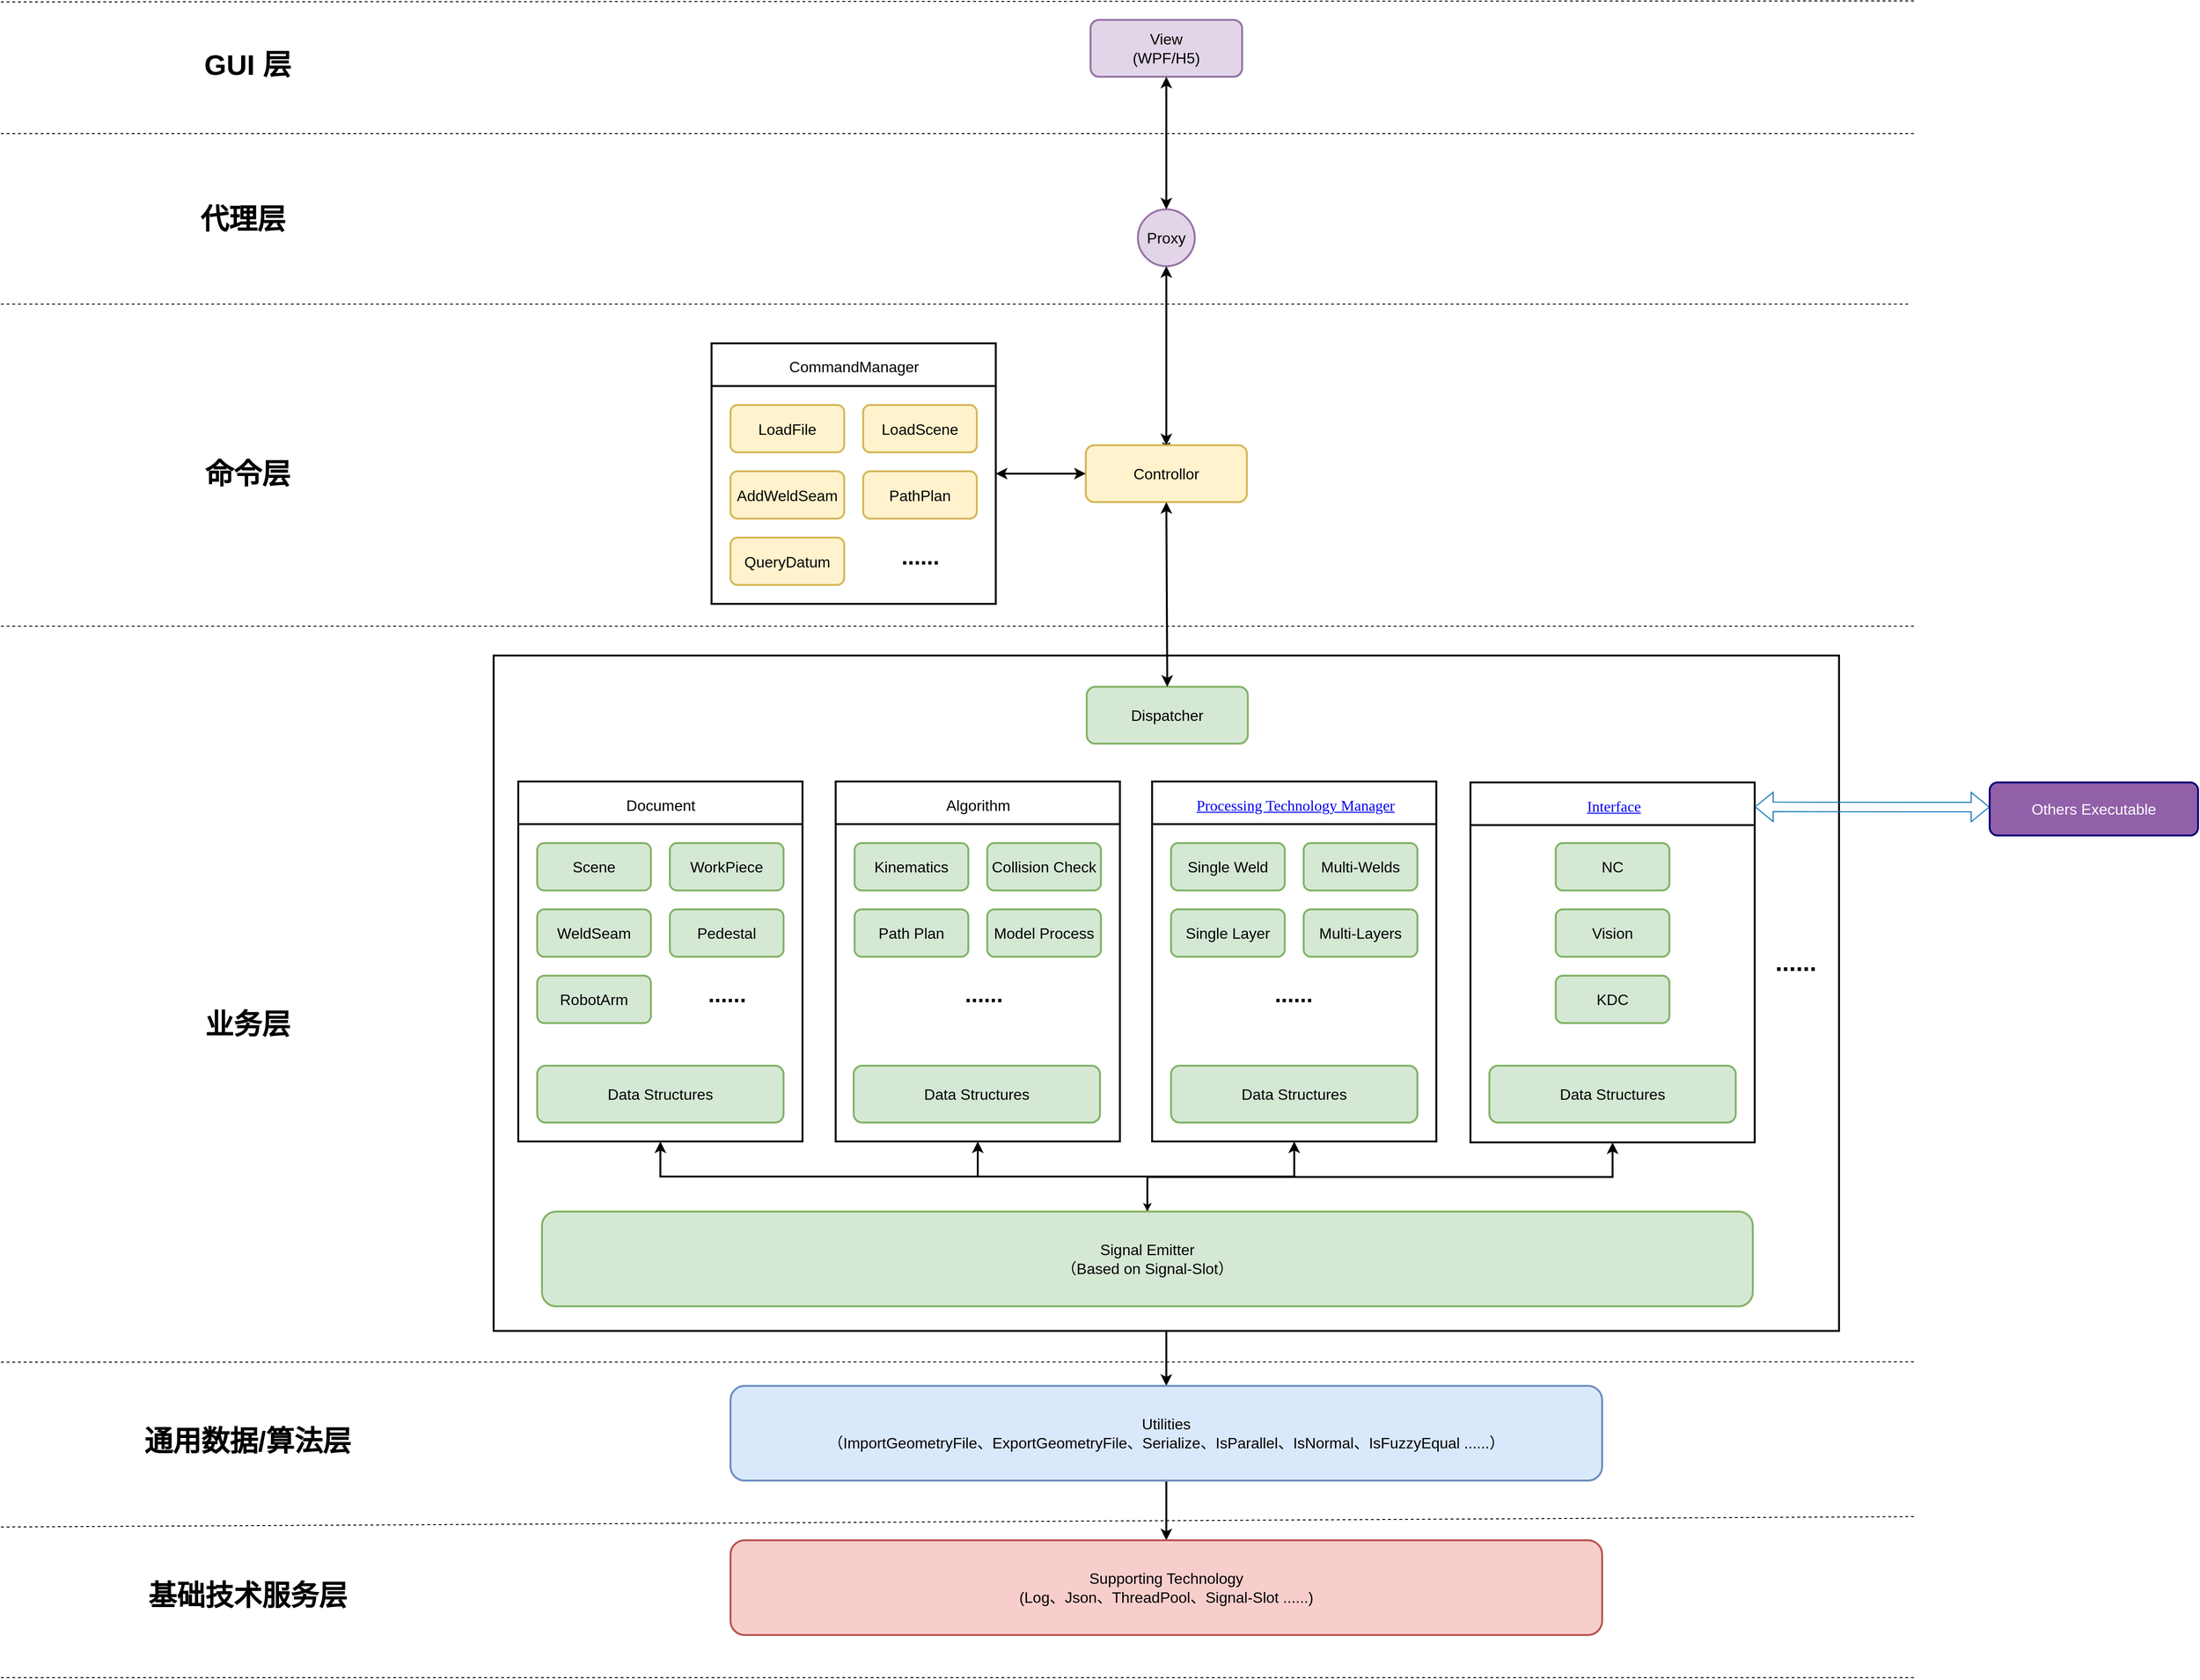 <mxfile version="22.1.11" type="github">
  <diagram id="yPxyJZ8AM_hMuL3Unpa9" name="CypWeld框架图">
    <mxGraphModel dx="2537" dy="892" grid="1" gridSize="10" guides="1" tooltips="1" connect="1" arrows="1" fold="1" page="1" pageScale="1" pageWidth="850" pageHeight="1100" math="0" shadow="0">
      <root>
        <mxCell id="0" />
        <mxCell id="1" parent="0" />
        <mxCell id="YHvRVOKzMJYLpWbsDZpP-259" style="edgeStyle=orthogonalEdgeStyle;rounded=0;orthogonalLoop=1;jettySize=auto;html=1;entryX=0.5;entryY=0;entryDx=0;entryDy=0;strokeWidth=2;" edge="1" parent="1" source="YHvRVOKzMJYLpWbsDZpP-242" target="YHvRVOKzMJYLpWbsDZpP-223">
          <mxGeometry relative="1" as="geometry" />
        </mxCell>
        <mxCell id="YHvRVOKzMJYLpWbsDZpP-242" value="" style="rounded=0;whiteSpace=wrap;html=1;fillColor=none;strokeWidth=2;" vertex="1" parent="1">
          <mxGeometry x="-239" y="940" width="1420" height="713" as="geometry" />
        </mxCell>
        <mxCell id="YHvRVOKzMJYLpWbsDZpP-187" value="" style="rounded=0;whiteSpace=wrap;html=1;fillColor=none;strokeWidth=2;" vertex="1" parent="1">
          <mxGeometry x="-9" y="610.5" width="300" height="275" as="geometry" />
        </mxCell>
        <mxCell id="YHvRVOKzMJYLpWbsDZpP-177" value="&lt;font style=&quot;font-size: 16px;&quot;&gt;View&lt;br&gt;(WPF/H5)&lt;/font&gt;" style="rounded=1;whiteSpace=wrap;html=1;fillColor=#e1d5e7;strokeColor=#9673a6;strokeWidth=2;" vertex="1" parent="1">
          <mxGeometry x="391" y="269" width="160" height="60" as="geometry" />
        </mxCell>
        <mxCell id="YHvRVOKzMJYLpWbsDZpP-225" style="edgeStyle=orthogonalEdgeStyle;rounded=0;orthogonalLoop=1;jettySize=auto;html=1;exitX=0.5;exitY=0;exitDx=0;exitDy=0;" edge="1" parent="1" source="YHvRVOKzMJYLpWbsDZpP-178">
          <mxGeometry relative="1" as="geometry">
            <mxPoint x="471" y="724" as="targetPoint" />
          </mxGeometry>
        </mxCell>
        <mxCell id="YHvRVOKzMJYLpWbsDZpP-178" value="&lt;font style=&quot;&quot;&gt;&lt;font style=&quot;font-size: 16px;&quot;&gt;Controllor&lt;/font&gt;&lt;br&gt;&lt;/font&gt;" style="rounded=1;whiteSpace=wrap;html=1;fillColor=#fff2cc;strokeColor=#d6b656;strokeWidth=2;" vertex="1" parent="1">
          <mxGeometry x="386" y="718" width="170" height="60" as="geometry" />
        </mxCell>
        <mxCell id="YHvRVOKzMJYLpWbsDZpP-180" value="&lt;font style=&quot;font-size: 16px;&quot;&gt;LoadFile&lt;/font&gt;" style="rounded=1;whiteSpace=wrap;html=1;fillColor=#fff2cc;strokeColor=#d6b656;strokeWidth=2;" vertex="1" parent="1">
          <mxGeometry x="11" y="675.5" width="120" height="50" as="geometry" />
        </mxCell>
        <mxCell id="YHvRVOKzMJYLpWbsDZpP-181" value="&lt;font style=&quot;font-size: 16px;&quot;&gt;LoadScene&lt;/font&gt;" style="rounded=1;whiteSpace=wrap;html=1;fillColor=#fff2cc;strokeColor=#d6b656;strokeWidth=2;" vertex="1" parent="1">
          <mxGeometry x="151" y="675.5" width="120" height="50" as="geometry" />
        </mxCell>
        <mxCell id="YHvRVOKzMJYLpWbsDZpP-182" value="&lt;font style=&quot;font-size: 16px;&quot;&gt;AddWeldSeam&lt;/font&gt;" style="rounded=1;whiteSpace=wrap;html=1;fillColor=#fff2cc;strokeColor=#d6b656;strokeWidth=2;" vertex="1" parent="1">
          <mxGeometry x="11" y="745.5" width="120" height="50" as="geometry" />
        </mxCell>
        <mxCell id="YHvRVOKzMJYLpWbsDZpP-183" value="&lt;font style=&quot;font-size: 16px;&quot;&gt;PathPlan&lt;/font&gt;" style="rounded=1;whiteSpace=wrap;html=1;fillColor=#fff2cc;strokeColor=#d6b656;strokeWidth=2;" vertex="1" parent="1">
          <mxGeometry x="151" y="745.5" width="120" height="50" as="geometry" />
        </mxCell>
        <mxCell id="YHvRVOKzMJYLpWbsDZpP-184" value="&lt;font style=&quot;font-size: 16px;&quot;&gt;QueryDatum&lt;/font&gt;" style="rounded=1;whiteSpace=wrap;html=1;fillColor=#fff2cc;strokeColor=#d6b656;strokeWidth=2;" vertex="1" parent="1">
          <mxGeometry x="11" y="815.5" width="120" height="50" as="geometry" />
        </mxCell>
        <mxCell id="YHvRVOKzMJYLpWbsDZpP-186" value="......" style="text;strokeColor=none;fillColor=none;html=1;fontSize=24;fontStyle=1;verticalAlign=middle;align=center;strokeWidth=2;" vertex="1" parent="1">
          <mxGeometry x="161" y="815.5" width="100" height="40" as="geometry" />
        </mxCell>
        <mxCell id="YHvRVOKzMJYLpWbsDZpP-190" value="&lt;font style=&quot;font-size: 16px;&quot;&gt;Dispatcher&lt;/font&gt;" style="rounded=1;whiteSpace=wrap;html=1;fillColor=#d5e8d4;strokeColor=#82b366;strokeWidth=2;" vertex="1" parent="1">
          <mxGeometry x="387" y="973" width="170" height="60" as="geometry" />
        </mxCell>
        <mxCell id="YHvRVOKzMJYLpWbsDZpP-194" value="&lt;span style=&quot;font-weight: normal;&quot;&gt;&lt;font style=&quot;font-size: 16px;&quot;&gt;CommandManager&lt;/font&gt;&lt;/span&gt;" style="text;strokeColor=default;fillColor=none;html=1;fontSize=24;fontStyle=1;verticalAlign=middle;align=center;strokeWidth=2;" vertex="1" parent="1">
          <mxGeometry x="-9" y="610.5" width="300" height="45" as="geometry" />
        </mxCell>
        <mxCell id="YHvRVOKzMJYLpWbsDZpP-195" value="&lt;font style=&quot;font-size: 16px;&quot;&gt;Proxy&lt;/font&gt;" style="ellipse;whiteSpace=wrap;html=1;aspect=fixed;fillColor=#e1d5e7;strokeColor=#9673a6;strokeWidth=2;" vertex="1" parent="1">
          <mxGeometry x="441" y="469" width="60" height="60" as="geometry" />
        </mxCell>
        <mxCell id="YHvRVOKzMJYLpWbsDZpP-199" value="" style="rounded=0;whiteSpace=wrap;html=1;fillColor=none;strokeWidth=2;strokeColor=#000000;" vertex="1" parent="1">
          <mxGeometry x="-213" y="1073" width="300" height="380" as="geometry" />
        </mxCell>
        <mxCell id="YHvRVOKzMJYLpWbsDZpP-200" value="&lt;font style=&quot;font-size: 16px;&quot;&gt;Scene&lt;/font&gt;" style="rounded=1;whiteSpace=wrap;html=1;fillColor=#d5e8d4;strokeColor=#82b366;strokeWidth=2;" vertex="1" parent="1">
          <mxGeometry x="-193" y="1138" width="120" height="50" as="geometry" />
        </mxCell>
        <mxCell id="YHvRVOKzMJYLpWbsDZpP-201" value="&lt;font style=&quot;font-size: 16px;&quot;&gt;WorkPiece&lt;/font&gt;" style="rounded=1;whiteSpace=wrap;html=1;fillColor=#d5e8d4;strokeColor=#82b366;strokeWidth=2;" vertex="1" parent="1">
          <mxGeometry x="-53" y="1138" width="120" height="50" as="geometry" />
        </mxCell>
        <mxCell id="YHvRVOKzMJYLpWbsDZpP-202" value="&lt;font style=&quot;font-size: 16px;&quot;&gt;WeldSeam&lt;/font&gt;" style="rounded=1;whiteSpace=wrap;html=1;fillColor=#d5e8d4;strokeColor=#82b366;strokeWidth=2;" vertex="1" parent="1">
          <mxGeometry x="-193" y="1208" width="120" height="50" as="geometry" />
        </mxCell>
        <mxCell id="YHvRVOKzMJYLpWbsDZpP-203" value="&lt;font style=&quot;font-size: 16px;&quot;&gt;Pedestal&lt;/font&gt;" style="rounded=1;whiteSpace=wrap;html=1;fillColor=#d5e8d4;strokeColor=#82b366;strokeWidth=2;" vertex="1" parent="1">
          <mxGeometry x="-53" y="1208" width="120" height="50" as="geometry" />
        </mxCell>
        <mxCell id="YHvRVOKzMJYLpWbsDZpP-204" value="&lt;font style=&quot;font-size: 16px;&quot;&gt;RobotArm&lt;/font&gt;" style="rounded=1;whiteSpace=wrap;html=1;fillColor=#d5e8d4;strokeColor=#82b366;strokeWidth=2;" vertex="1" parent="1">
          <mxGeometry x="-193" y="1278" width="120" height="50" as="geometry" />
        </mxCell>
        <mxCell id="YHvRVOKzMJYLpWbsDZpP-205" value="......" style="text;strokeColor=none;fillColor=none;html=1;fontSize=24;fontStyle=1;verticalAlign=middle;align=center;strokeWidth=2;" vertex="1" parent="1">
          <mxGeometry x="-43" y="1278" width="100" height="40" as="geometry" />
        </mxCell>
        <mxCell id="YHvRVOKzMJYLpWbsDZpP-206" value="&lt;span style=&quot;font-weight: normal;&quot;&gt;&lt;font style=&quot;font-size: 16px;&quot;&gt;Document&lt;/font&gt;&lt;/span&gt;" style="text;strokeColor=#000000;fillColor=none;html=1;fontSize=24;fontStyle=1;verticalAlign=middle;align=center;strokeWidth=2;" vertex="1" parent="1">
          <mxGeometry x="-213" y="1073" width="300" height="45" as="geometry" />
        </mxCell>
        <mxCell id="YHvRVOKzMJYLpWbsDZpP-252" style="edgeStyle=orthogonalEdgeStyle;rounded=0;orthogonalLoop=1;jettySize=auto;html=1;entryX=0.5;entryY=0;entryDx=0;entryDy=0;fillColor=#d5e8d4;strokeColor=#000000;" edge="1" parent="1" source="YHvRVOKzMJYLpWbsDZpP-207" target="YHvRVOKzMJYLpWbsDZpP-240">
          <mxGeometry relative="1" as="geometry" />
        </mxCell>
        <mxCell id="YHvRVOKzMJYLpWbsDZpP-207" value="" style="rounded=0;whiteSpace=wrap;html=1;fillColor=none;strokeWidth=2;strokeColor=#000000;" vertex="1" parent="1">
          <mxGeometry x="122" y="1073" width="300" height="380" as="geometry" />
        </mxCell>
        <mxCell id="YHvRVOKzMJYLpWbsDZpP-208" value="&lt;span style=&quot;font-size: 16px;&quot;&gt;Kinematics&lt;/span&gt;" style="rounded=1;whiteSpace=wrap;html=1;fillColor=#d5e8d4;strokeColor=#82b366;strokeWidth=2;" vertex="1" parent="1">
          <mxGeometry x="142" y="1138" width="120" height="50" as="geometry" />
        </mxCell>
        <mxCell id="YHvRVOKzMJYLpWbsDZpP-209" value="&lt;font style=&quot;font-size: 16px;&quot;&gt;Collision Check&lt;/font&gt;" style="rounded=1;whiteSpace=wrap;html=1;fillColor=#d5e8d4;strokeColor=#82b366;strokeWidth=2;" vertex="1" parent="1">
          <mxGeometry x="282" y="1138" width="120" height="50" as="geometry" />
        </mxCell>
        <mxCell id="YHvRVOKzMJYLpWbsDZpP-210" value="&lt;font style=&quot;font-size: 16px;&quot;&gt;Path Plan&lt;/font&gt;" style="rounded=1;whiteSpace=wrap;html=1;fillColor=#d5e8d4;strokeColor=#82b366;strokeWidth=2;" vertex="1" parent="1">
          <mxGeometry x="142" y="1208" width="120" height="50" as="geometry" />
        </mxCell>
        <mxCell id="YHvRVOKzMJYLpWbsDZpP-211" value="&lt;font style=&quot;font-size: 16px;&quot;&gt;Model Process&lt;/font&gt;" style="rounded=1;whiteSpace=wrap;html=1;fillColor=#d5e8d4;strokeColor=#82b366;strokeWidth=2;" vertex="1" parent="1">
          <mxGeometry x="282" y="1208" width="120" height="50" as="geometry" />
        </mxCell>
        <mxCell id="YHvRVOKzMJYLpWbsDZpP-213" value="......" style="text;strokeColor=none;fillColor=none;html=1;fontSize=24;fontStyle=1;verticalAlign=middle;align=center;strokeWidth=2;" vertex="1" parent="1">
          <mxGeometry x="228" y="1278" width="100" height="40" as="geometry" />
        </mxCell>
        <mxCell id="YHvRVOKzMJYLpWbsDZpP-214" value="&lt;span style=&quot;font-weight: normal;&quot;&gt;&lt;font style=&quot;font-size: 16px;&quot;&gt;Algorithm&lt;/font&gt;&lt;/span&gt;" style="text;strokeColor=#000000;fillColor=none;html=1;fontSize=24;fontStyle=1;verticalAlign=middle;align=center;strokeWidth=2;" vertex="1" parent="1">
          <mxGeometry x="122" y="1073" width="300" height="45" as="geometry" />
        </mxCell>
        <mxCell id="YHvRVOKzMJYLpWbsDZpP-261" style="edgeStyle=orthogonalEdgeStyle;rounded=0;orthogonalLoop=1;jettySize=auto;html=1;entryX=0.5;entryY=0;entryDx=0;entryDy=0;strokeWidth=2;" edge="1" parent="1" source="YHvRVOKzMJYLpWbsDZpP-223" target="YHvRVOKzMJYLpWbsDZpP-224">
          <mxGeometry relative="1" as="geometry" />
        </mxCell>
        <mxCell id="YHvRVOKzMJYLpWbsDZpP-223" value="&lt;font style=&quot;font-size: 16px;&quot;&gt;Utilities&lt;br&gt;（ImportGeometryFile、ExportGeometryFile、Serialize、IsParallel、IsNormal、IsFuzzyEqual ......）&lt;/font&gt;" style="rounded=1;whiteSpace=wrap;html=1;fillColor=#dae8fc;strokeColor=#6c8ebf;strokeWidth=2;" vertex="1" parent="1">
          <mxGeometry x="11" y="1711" width="920" height="100" as="geometry" />
        </mxCell>
        <mxCell id="YHvRVOKzMJYLpWbsDZpP-224" value="&lt;font style=&quot;font-size: 16px;&quot;&gt;Supporting Technology&lt;br&gt;(Log、Json、ThreadPool、Signal-Slot ......)&lt;br&gt;&lt;/font&gt;" style="rounded=1;whiteSpace=wrap;html=1;fillColor=#f8cecc;strokeColor=#b85450;strokeWidth=2;" vertex="1" parent="1">
          <mxGeometry x="11" y="1874" width="920" height="100" as="geometry" />
        </mxCell>
        <mxCell id="YHvRVOKzMJYLpWbsDZpP-228" value="" style="rounded=0;whiteSpace=wrap;html=1;fillColor=none;strokeWidth=2;strokeColor=#000000;" vertex="1" parent="1">
          <mxGeometry x="456" y="1073" width="300" height="380" as="geometry" />
        </mxCell>
        <mxCell id="YHvRVOKzMJYLpWbsDZpP-229" value="&lt;font style=&quot;font-size: 16px;&quot;&gt;Single Weld&lt;/font&gt;" style="rounded=1;whiteSpace=wrap;html=1;fillColor=#d5e8d4;strokeColor=#82b366;strokeWidth=2;" vertex="1" parent="1">
          <mxGeometry x="476" y="1138" width="120" height="50" as="geometry" />
        </mxCell>
        <mxCell id="YHvRVOKzMJYLpWbsDZpP-230" value="&lt;font style=&quot;font-size: 16px;&quot;&gt;Multi-Welds&lt;/font&gt;" style="rounded=1;whiteSpace=wrap;html=1;fillColor=#d5e8d4;strokeColor=#82b366;strokeWidth=2;" vertex="1" parent="1">
          <mxGeometry x="616" y="1138" width="120" height="50" as="geometry" />
        </mxCell>
        <mxCell id="YHvRVOKzMJYLpWbsDZpP-231" value="&lt;font style=&quot;font-size: 16px;&quot;&gt;Single Layer&lt;/font&gt;" style="rounded=1;whiteSpace=wrap;html=1;fillColor=#d5e8d4;strokeColor=#82b366;strokeWidth=2;" vertex="1" parent="1">
          <mxGeometry x="476" y="1208" width="120" height="50" as="geometry" />
        </mxCell>
        <mxCell id="YHvRVOKzMJYLpWbsDZpP-232" value="&lt;font style=&quot;font-size: 16px;&quot;&gt;Multi-Layers&lt;/font&gt;" style="rounded=1;whiteSpace=wrap;html=1;fillColor=#d5e8d4;strokeColor=#82b366;strokeWidth=2;" vertex="1" parent="1">
          <mxGeometry x="616" y="1208" width="120" height="50" as="geometry" />
        </mxCell>
        <mxCell id="YHvRVOKzMJYLpWbsDZpP-234" value="......" style="text;strokeColor=none;fillColor=none;html=1;fontSize=24;fontStyle=1;verticalAlign=middle;align=center;strokeWidth=2;" vertex="1" parent="1">
          <mxGeometry x="460" y="1278" width="290" height="40" as="geometry" />
        </mxCell>
        <mxCell id="YHvRVOKzMJYLpWbsDZpP-235" value="&lt;a style=&quot;margin: 0px 0px 0px 2px; padding: 0px; cursor: pointer; outline: none; font-family: Gilroy; font-size: 16px; text-align: left; background-color: rgb(255, 255, 255); font-weight: normal;&quot; class=&quot;point&quot; data-v-d80c723c=&quot;&quot; data-v-61ce6cc7=&quot;&quot;&gt;Processing Technology Manager&lt;/a&gt;" style="text;strokeColor=#000000;fillColor=none;html=1;fontSize=24;fontStyle=1;verticalAlign=middle;align=center;strokeWidth=2;" vertex="1" parent="1">
          <mxGeometry x="456" y="1073" width="300" height="45" as="geometry" />
        </mxCell>
        <mxCell id="YHvRVOKzMJYLpWbsDZpP-237" value="&lt;font style=&quot;font-size: 16px;&quot;&gt;Data Structures&lt;/font&gt;" style="rounded=1;whiteSpace=wrap;html=1;fillColor=#d5e8d4;strokeColor=#82b366;strokeWidth=2;" vertex="1" parent="1">
          <mxGeometry x="-193" y="1373" width="260" height="60" as="geometry" />
        </mxCell>
        <mxCell id="YHvRVOKzMJYLpWbsDZpP-238" value="&lt;font style=&quot;font-size: 16px;&quot;&gt;Data Structures&lt;/font&gt;" style="rounded=1;whiteSpace=wrap;html=1;fillColor=#d5e8d4;strokeColor=#82b366;strokeWidth=2;" vertex="1" parent="1">
          <mxGeometry x="141" y="1373" width="260" height="60" as="geometry" />
        </mxCell>
        <mxCell id="YHvRVOKzMJYLpWbsDZpP-239" value="&lt;font style=&quot;font-size: 16px;&quot;&gt;Data Structures&lt;/font&gt;" style="rounded=1;whiteSpace=wrap;html=1;fillColor=#d5e8d4;strokeColor=#82b366;strokeWidth=2;" vertex="1" parent="1">
          <mxGeometry x="476" y="1373" width="260" height="60" as="geometry" />
        </mxCell>
        <mxCell id="YHvRVOKzMJYLpWbsDZpP-251" style="edgeStyle=orthogonalEdgeStyle;rounded=0;orthogonalLoop=1;jettySize=auto;html=1;entryX=0.5;entryY=1;entryDx=0;entryDy=0;strokeWidth=2;fillColor=#d5e8d4;strokeColor=#000000;" edge="1" parent="1" source="YHvRVOKzMJYLpWbsDZpP-240" target="YHvRVOKzMJYLpWbsDZpP-207">
          <mxGeometry relative="1" as="geometry" />
        </mxCell>
        <mxCell id="YHvRVOKzMJYLpWbsDZpP-254" style="edgeStyle=orthogonalEdgeStyle;rounded=0;orthogonalLoop=1;jettySize=auto;html=1;entryX=0.5;entryY=1;entryDx=0;entryDy=0;strokeWidth=2;fillColor=#d5e8d4;strokeColor=#000000;" edge="1" parent="1" source="YHvRVOKzMJYLpWbsDZpP-240" target="YHvRVOKzMJYLpWbsDZpP-228">
          <mxGeometry relative="1" as="geometry" />
        </mxCell>
        <mxCell id="YHvRVOKzMJYLpWbsDZpP-256" style="edgeStyle=orthogonalEdgeStyle;rounded=0;orthogonalLoop=1;jettySize=auto;html=1;entryX=0.5;entryY=1;entryDx=0;entryDy=0;strokeWidth=2;fillColor=#d5e8d4;strokeColor=#000000;" edge="1" parent="1" source="YHvRVOKzMJYLpWbsDZpP-240" target="YHvRVOKzMJYLpWbsDZpP-199">
          <mxGeometry relative="1" as="geometry" />
        </mxCell>
        <mxCell id="YHvRVOKzMJYLpWbsDZpP-293" style="edgeStyle=orthogonalEdgeStyle;rounded=0;orthogonalLoop=1;jettySize=auto;html=1;entryX=0.5;entryY=1;entryDx=0;entryDy=0;strokeWidth=2;" edge="1" parent="1" source="YHvRVOKzMJYLpWbsDZpP-240" target="YHvRVOKzMJYLpWbsDZpP-284">
          <mxGeometry relative="1" as="geometry" />
        </mxCell>
        <mxCell id="YHvRVOKzMJYLpWbsDZpP-240" value="&lt;span style=&quot;font-size: 16px;&quot;&gt;Signal Emitter&lt;br&gt;（Based on Signal-Slot）&lt;br&gt;&lt;/span&gt;" style="rounded=1;whiteSpace=wrap;html=1;fillColor=#d5e8d4;strokeColor=#82b366;strokeWidth=2;" vertex="1" parent="1">
          <mxGeometry x="-188" y="1527" width="1278" height="100" as="geometry" />
        </mxCell>
        <mxCell id="YHvRVOKzMJYLpWbsDZpP-243" value="&lt;font style=&quot;font-size: 26px;&quot;&gt;......&lt;/font&gt;" style="text;strokeColor=none;fillColor=none;html=1;fontSize=24;fontStyle=1;verticalAlign=middle;align=center;strokeWidth=2;" vertex="1" parent="1">
          <mxGeometry x="1090" y="1244" width="90" height="40" as="geometry" />
        </mxCell>
        <mxCell id="YHvRVOKzMJYLpWbsDZpP-263" value="" style="endArrow=classic;startArrow=classic;html=1;rounded=0;entryX=0;entryY=0.5;entryDx=0;entryDy=0;exitX=1;exitY=0.5;exitDx=0;exitDy=0;strokeWidth=2;" edge="1" parent="1" source="YHvRVOKzMJYLpWbsDZpP-187" target="YHvRVOKzMJYLpWbsDZpP-178">
          <mxGeometry width="50" height="50" relative="1" as="geometry">
            <mxPoint x="401" y="914" as="sourcePoint" />
            <mxPoint x="451" y="864" as="targetPoint" />
          </mxGeometry>
        </mxCell>
        <mxCell id="YHvRVOKzMJYLpWbsDZpP-265" value="" style="endArrow=classic;startArrow=classic;html=1;rounded=0;entryX=0.5;entryY=1;entryDx=0;entryDy=0;strokeWidth=2;" edge="1" parent="1" source="YHvRVOKzMJYLpWbsDZpP-195" target="YHvRVOKzMJYLpWbsDZpP-177">
          <mxGeometry width="50" height="50" relative="1" as="geometry">
            <mxPoint x="521" y="499" as="sourcePoint" />
            <mxPoint x="396" y="593" as="targetPoint" />
          </mxGeometry>
        </mxCell>
        <mxCell id="YHvRVOKzMJYLpWbsDZpP-266" value="" style="endArrow=classic;startArrow=classic;html=1;rounded=0;entryX=0.5;entryY=0;entryDx=0;entryDy=0;strokeWidth=2;exitX=0.5;exitY=1;exitDx=0;exitDy=0;" edge="1" parent="1" source="YHvRVOKzMJYLpWbsDZpP-178" target="YHvRVOKzMJYLpWbsDZpP-190">
          <mxGeometry width="50" height="50" relative="1" as="geometry">
            <mxPoint x="481" y="767" as="sourcePoint" />
            <mxPoint x="481" y="543" as="targetPoint" />
          </mxGeometry>
        </mxCell>
        <mxCell id="YHvRVOKzMJYLpWbsDZpP-267" value="" style="endArrow=classic;startArrow=classic;html=1;rounded=0;entryX=0.5;entryY=0;entryDx=0;entryDy=0;strokeWidth=2;exitX=0.5;exitY=1;exitDx=0;exitDy=0;" edge="1" parent="1" source="YHvRVOKzMJYLpWbsDZpP-195" target="YHvRVOKzMJYLpWbsDZpP-178">
          <mxGeometry width="50" height="50" relative="1" as="geometry">
            <mxPoint x="481" y="479" as="sourcePoint" />
            <mxPoint x="481" y="339" as="targetPoint" />
          </mxGeometry>
        </mxCell>
        <mxCell id="YHvRVOKzMJYLpWbsDZpP-269" value="" style="endArrow=none;dashed=1;html=1;rounded=0;" edge="1" parent="1">
          <mxGeometry width="50" height="50" relative="1" as="geometry">
            <mxPoint x="-759" y="250" as="sourcePoint" />
            <mxPoint x="1261" y="249" as="targetPoint" />
          </mxGeometry>
        </mxCell>
        <mxCell id="YHvRVOKzMJYLpWbsDZpP-271" value="" style="endArrow=none;dashed=1;html=1;rounded=0;" edge="1" parent="1">
          <mxGeometry width="50" height="50" relative="1" as="geometry">
            <mxPoint x="-759" y="389" as="sourcePoint" />
            <mxPoint x="1259.86" y="389" as="targetPoint" />
          </mxGeometry>
        </mxCell>
        <mxCell id="YHvRVOKzMJYLpWbsDZpP-272" value="" style="endArrow=none;dashed=1;html=1;rounded=0;" edge="1" parent="1">
          <mxGeometry width="50" height="50" relative="1" as="geometry">
            <mxPoint x="-759" y="909" as="sourcePoint" />
            <mxPoint x="1261.86" y="909" as="targetPoint" />
          </mxGeometry>
        </mxCell>
        <mxCell id="YHvRVOKzMJYLpWbsDZpP-273" value="" style="endArrow=none;dashed=1;html=1;rounded=0;" edge="1" parent="1">
          <mxGeometry width="50" height="50" relative="1" as="geometry">
            <mxPoint x="-759" y="1860" as="sourcePoint" />
            <mxPoint x="1260.86" y="1849" as="targetPoint" />
          </mxGeometry>
        </mxCell>
        <mxCell id="YHvRVOKzMJYLpWbsDZpP-275" value="" style="endArrow=none;dashed=1;html=1;rounded=0;" edge="1" parent="1">
          <mxGeometry width="50" height="50" relative="1" as="geometry">
            <mxPoint x="-759" y="1686" as="sourcePoint" />
            <mxPoint x="1261.86" y="1685.57" as="targetPoint" />
          </mxGeometry>
        </mxCell>
        <mxCell id="YHvRVOKzMJYLpWbsDZpP-276" value="" style="endArrow=none;dashed=1;html=1;rounded=0;" edge="1" parent="1">
          <mxGeometry width="50" height="50" relative="1" as="geometry">
            <mxPoint x="-759" y="569" as="sourcePoint" />
            <mxPoint x="1253.86" y="569" as="targetPoint" />
          </mxGeometry>
        </mxCell>
        <mxCell id="YHvRVOKzMJYLpWbsDZpP-277" value="" style="endArrow=none;dashed=1;html=1;rounded=0;" edge="1" parent="1">
          <mxGeometry width="50" height="50" relative="1" as="geometry">
            <mxPoint x="-759" y="2019" as="sourcePoint" />
            <mxPoint x="1260.86" y="2019" as="targetPoint" />
          </mxGeometry>
        </mxCell>
        <mxCell id="YHvRVOKzMJYLpWbsDZpP-278" value="&lt;font style=&quot;font-size: 30px;&quot;&gt;GUI 层&lt;/font&gt;" style="text;strokeColor=none;fillColor=none;html=1;fontSize=24;fontStyle=1;verticalAlign=middle;align=center;" vertex="1" parent="1">
          <mxGeometry x="-759" y="296" width="520" height="40" as="geometry" />
        </mxCell>
        <mxCell id="YHvRVOKzMJYLpWbsDZpP-279" value="&lt;font style=&quot;font-size: 30px;&quot;&gt;代理层&lt;/font&gt;" style="text;strokeColor=none;fillColor=none;html=1;fontSize=24;fontStyle=1;verticalAlign=middle;align=center;" vertex="1" parent="1">
          <mxGeometry x="-759" y="459" width="510" height="40" as="geometry" />
        </mxCell>
        <mxCell id="YHvRVOKzMJYLpWbsDZpP-280" value="&lt;font style=&quot;font-size: 30px;&quot;&gt;命令层&lt;/font&gt;" style="text;strokeColor=none;fillColor=none;html=1;fontSize=24;fontStyle=1;verticalAlign=middle;align=center;" vertex="1" parent="1">
          <mxGeometry x="-759" y="728" width="520" height="40" as="geometry" />
        </mxCell>
        <mxCell id="YHvRVOKzMJYLpWbsDZpP-281" value="&lt;font style=&quot;font-size: 30px;&quot;&gt;业务层&lt;/font&gt;" style="text;strokeColor=none;fillColor=none;html=1;fontSize=24;fontStyle=1;verticalAlign=middle;align=center;" vertex="1" parent="1">
          <mxGeometry x="-759" y="1309" width="520" height="40" as="geometry" />
        </mxCell>
        <mxCell id="YHvRVOKzMJYLpWbsDZpP-282" value="&lt;font style=&quot;font-size: 30px;&quot;&gt;通用数据/算法层&lt;/font&gt;" style="text;strokeColor=none;fillColor=none;html=1;fontSize=24;fontStyle=1;verticalAlign=middle;align=center;" vertex="1" parent="1">
          <mxGeometry x="-759" y="1749" width="520" height="40" as="geometry" />
        </mxCell>
        <mxCell id="YHvRVOKzMJYLpWbsDZpP-283" value="&lt;font style=&quot;font-size: 30px;&quot;&gt;基础技术服务层&lt;/font&gt;" style="text;strokeColor=none;fillColor=none;html=1;fontSize=24;fontStyle=1;verticalAlign=middle;align=center;" vertex="1" parent="1">
          <mxGeometry x="-759" y="1912" width="520" height="40" as="geometry" />
        </mxCell>
        <mxCell id="YHvRVOKzMJYLpWbsDZpP-284" value="" style="rounded=0;whiteSpace=wrap;html=1;fillColor=none;strokeWidth=2;strokeColor=#000000;" vertex="1" parent="1">
          <mxGeometry x="792" y="1074" width="300" height="380" as="geometry" />
        </mxCell>
        <mxCell id="YHvRVOKzMJYLpWbsDZpP-285" value="&lt;a style=&quot;margin: 0px 0px 0px 2px; padding: 0px; cursor: pointer; outline: none; font-family: Gilroy; font-size: 16px; text-align: left; background-color: rgb(255, 255, 255); font-weight: normal;&quot; class=&quot;point&quot; data-v-d80c723c=&quot;&quot; data-v-61ce6cc7=&quot;&quot;&gt;Interface&lt;/a&gt;" style="text;strokeColor=#000000;fillColor=none;html=1;fontSize=24;fontStyle=1;verticalAlign=middle;align=center;strokeWidth=2;" vertex="1" parent="1">
          <mxGeometry x="792" y="1074" width="300" height="45" as="geometry" />
        </mxCell>
        <mxCell id="YHvRVOKzMJYLpWbsDZpP-286" value="&lt;font style=&quot;font-size: 16px;&quot;&gt;NC&lt;/font&gt;" style="rounded=1;whiteSpace=wrap;html=1;fillColor=#d5e8d4;strokeColor=#82b366;strokeWidth=2;" vertex="1" parent="1">
          <mxGeometry x="882" y="1138" width="120" height="50" as="geometry" />
        </mxCell>
        <mxCell id="YHvRVOKzMJYLpWbsDZpP-287" value="&lt;font style=&quot;font-size: 16px;&quot;&gt;Data Structures&lt;/font&gt;" style="rounded=1;whiteSpace=wrap;html=1;fillColor=#d5e8d4;strokeColor=#82b366;strokeWidth=2;" vertex="1" parent="1">
          <mxGeometry x="812" y="1373" width="260" height="60" as="geometry" />
        </mxCell>
        <mxCell id="YHvRVOKzMJYLpWbsDZpP-288" value="&lt;font style=&quot;font-size: 16px;&quot;&gt;Vision&lt;/font&gt;" style="rounded=1;whiteSpace=wrap;html=1;fillColor=#d5e8d4;strokeColor=#82b366;strokeWidth=2;" vertex="1" parent="1">
          <mxGeometry x="882" y="1208" width="120" height="50" as="geometry" />
        </mxCell>
        <mxCell id="YHvRVOKzMJYLpWbsDZpP-289" value="&lt;font style=&quot;font-size: 16px;&quot;&gt;KDC&lt;/font&gt;" style="rounded=1;whiteSpace=wrap;html=1;fillColor=#d5e8d4;strokeColor=#82b366;strokeWidth=2;" vertex="1" parent="1">
          <mxGeometry x="882" y="1278" width="120" height="50" as="geometry" />
        </mxCell>
        <mxCell id="YHvRVOKzMJYLpWbsDZpP-290" value="" style="shape=flexArrow;endArrow=classic;startArrow=classic;html=1;rounded=0;fillColor=none;strokeColor=#006EAF;" edge="1" parent="1">
          <mxGeometry width="100" height="100" relative="1" as="geometry">
            <mxPoint x="1092" y="1099.795" as="sourcePoint" />
            <mxPoint x="1340" y="1100" as="targetPoint" />
          </mxGeometry>
        </mxCell>
        <mxCell id="YHvRVOKzMJYLpWbsDZpP-291" value="&lt;span style=&quot;font-size: 16px;&quot;&gt;Others Executable&lt;/span&gt;" style="rounded=1;whiteSpace=wrap;html=1;fillColor=#9160A9;strokeColor=#080576;strokeWidth=2;fontColor=#ffffff;" vertex="1" parent="1">
          <mxGeometry x="1340" y="1074" width="220" height="56" as="geometry" />
        </mxCell>
      </root>
    </mxGraphModel>
  </diagram>
</mxfile>
